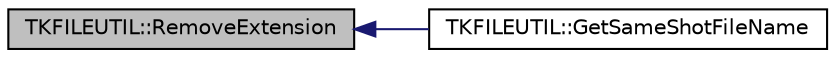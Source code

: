 digraph "TKFILEUTIL::RemoveExtension"
{
  edge [fontname="Helvetica",fontsize="10",labelfontname="Helvetica",labelfontsize="10"];
  node [fontname="Helvetica",fontsize="10",shape=record];
  rankdir="LR";
  Node13 [label="TKFILEUTIL::RemoveExtension",height=0.2,width=0.4,color="black", fillcolor="grey75", style="filled", fontcolor="black"];
  Node13 -> Node14 [dir="back",color="midnightblue",fontsize="10",style="solid"];
  Node14 [label="TKFILEUTIL::GetSameShotFileName",height=0.2,width=0.4,color="black", fillcolor="white", style="filled",URL="$namespace_t_k_f_i_l_e_u_t_i_l.html#a378ed1b7bfa3028b922a122f72f38b28"];
}
